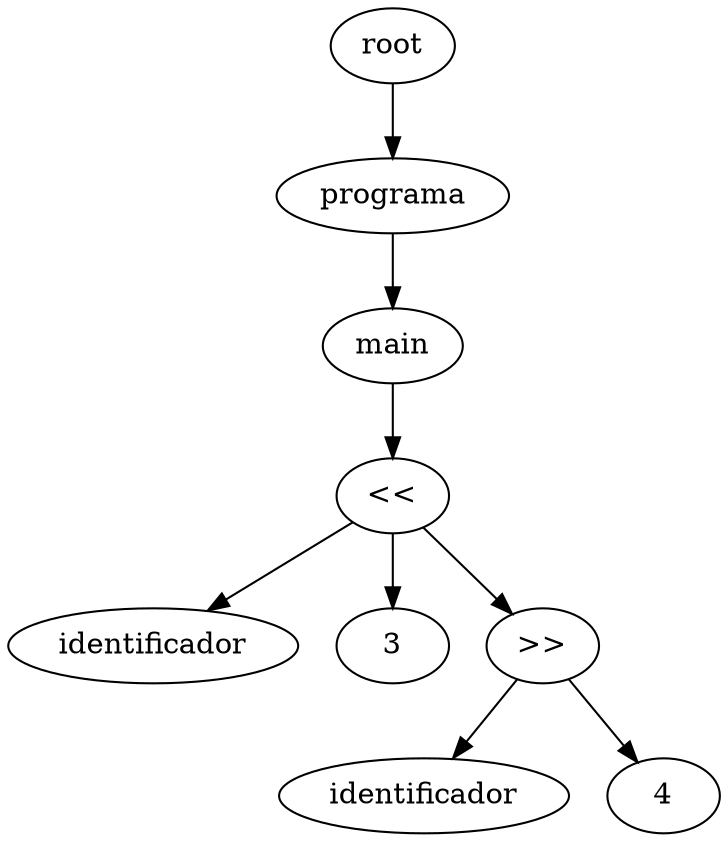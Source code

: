 digraph G {
node_0x2302f60 [label="programa"]
node_0x2307050 [label="identificador"]
node_0x23070a0 [label="3"]
node_0x23070d0 [label="<<"]
node_0x23070d0 -> node_0x2307050
node_0x23070d0 -> node_0x23070a0
node_0x2307100 [label="identificador"]
node_0x2307150 [label="4"]
node_0x2307180 [label=">>"]
node_0x2307180 -> node_0x2307100
node_0x2307180 -> node_0x2307150
node_0x23070d0 -> node_0x2307180
node_0x23071b0 [label="main"]
node_0x23071b0 -> node_0x23070d0
node_0x2302f60 -> node_0x23071b0
root -> node_0x2302f60
  root [label="root"]
}
